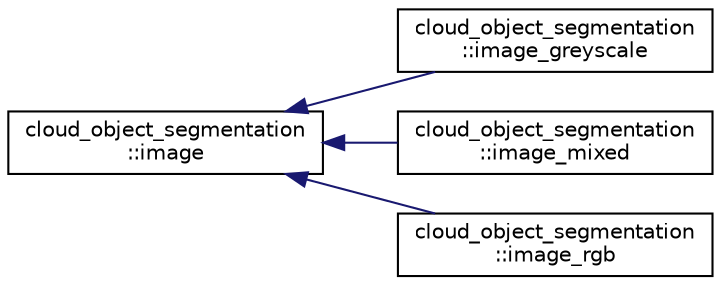 digraph "Graphical Class Hierarchy"
{
  edge [fontname="Helvetica",fontsize="10",labelfontname="Helvetica",labelfontsize="10"];
  node [fontname="Helvetica",fontsize="10",shape=record];
  rankdir="LR";
  Node1 [label="cloud_object_segmentation\l::image",height=0.2,width=0.4,color="black", fillcolor="white", style="filled",URL="$classcloud__object__segmentation_1_1image.html",tooltip="The image class is an abstract class representing a basic image. "];
  Node1 -> Node2 [dir="back",color="midnightblue",fontsize="10",style="solid",fontname="Helvetica"];
  Node2 [label="cloud_object_segmentation\l::image_greyscale",height=0.2,width=0.4,color="black", fillcolor="white", style="filled",URL="$classcloud__object__segmentation_1_1image__greyscale.html"];
  Node1 -> Node3 [dir="back",color="midnightblue",fontsize="10",style="solid",fontname="Helvetica"];
  Node3 [label="cloud_object_segmentation\l::image_mixed",height=0.2,width=0.4,color="black", fillcolor="white", style="filled",URL="$classcloud__object__segmentation_1_1image__mixed.html"];
  Node1 -> Node4 [dir="back",color="midnightblue",fontsize="10",style="solid",fontname="Helvetica"];
  Node4 [label="cloud_object_segmentation\l::image_rgb",height=0.2,width=0.4,color="black", fillcolor="white", style="filled",URL="$classcloud__object__segmentation_1_1image__rgb.html"];
}
